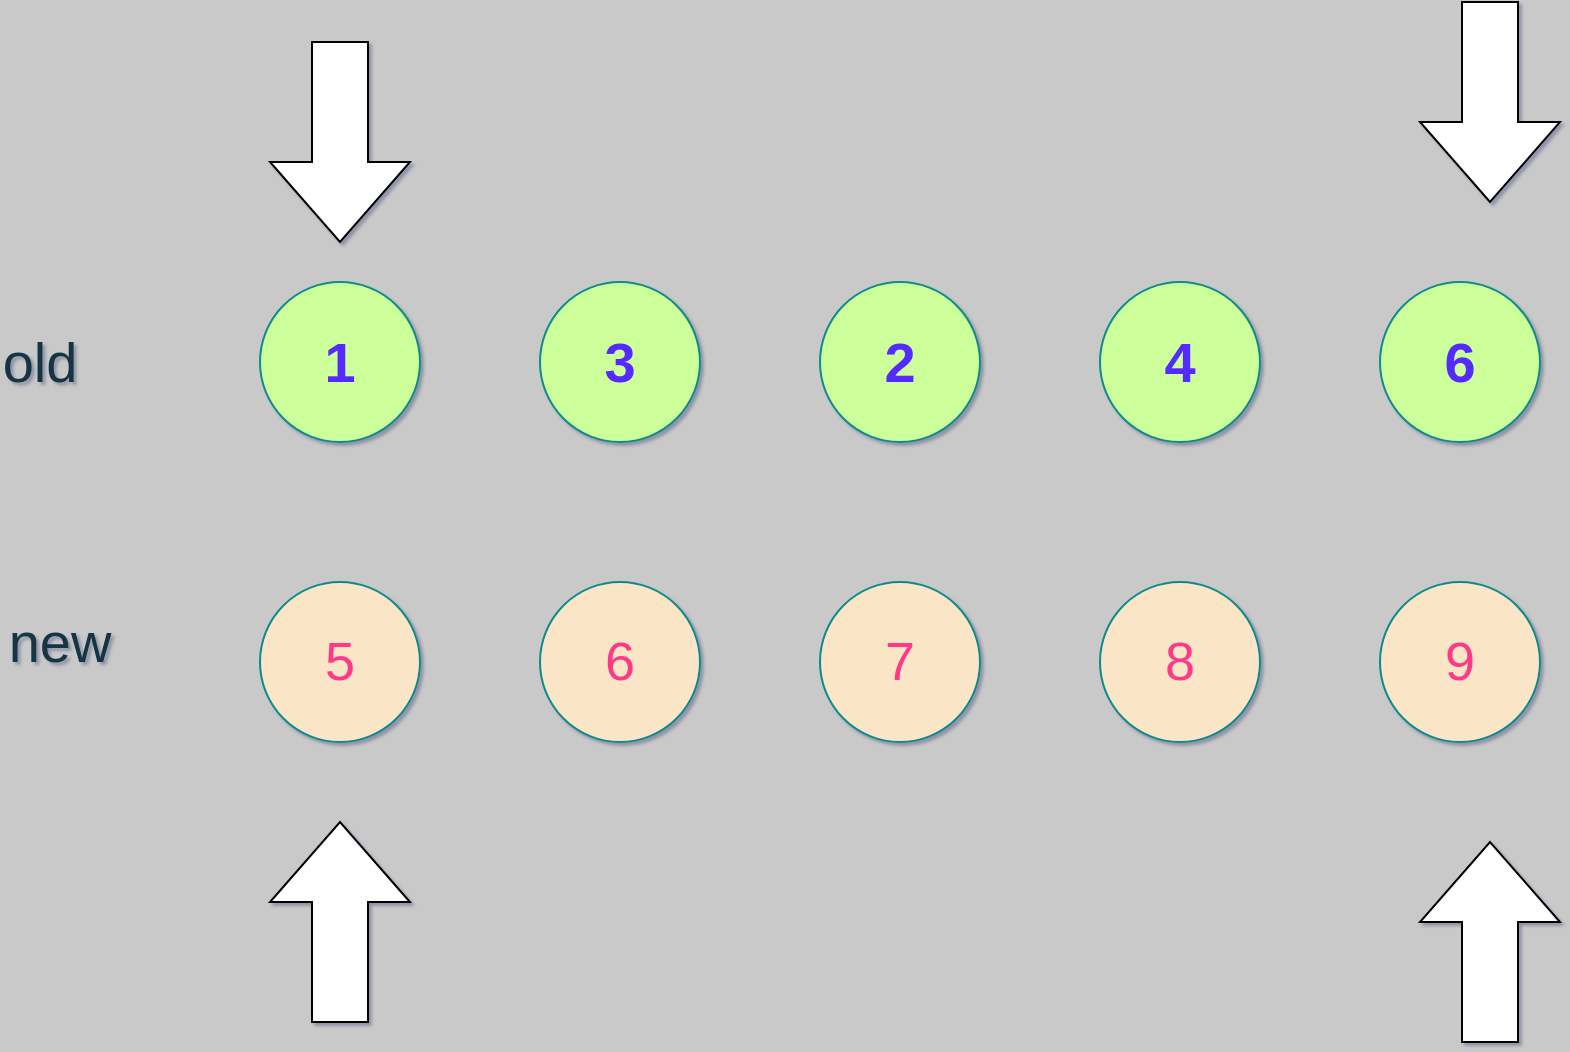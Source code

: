 <mxfile version="14.2.4" type="embed" pages="2">
    <diagram id="66qr1bRX8Vw6yU5s1GWa" name="第 1 页">
        <mxGraphModel dx="1517" dy="783" grid="1" gridSize="10" guides="1" tooltips="1" connect="1" arrows="1" fold="1" page="0" pageScale="1" pageWidth="1200" pageHeight="1600" background="#C9C9C9" math="0" shadow="1">
            <root>
                <mxCell id="0"/>
                <mxCell id="1" parent="0"/>
                <mxCell id="2" value="&lt;font style=&quot;font-size: 28px&quot; color=&quot;#5429ff&quot;&gt;&lt;b&gt;1&lt;/b&gt;&lt;/font&gt;" style="ellipse;whiteSpace=wrap;html=1;aspect=fixed;strokeColor=#0F8B8D;flipV=0;flipH=1;fontColor=#143642;fillColor=#CCFF99;" parent="1" vertex="1">
                    <mxGeometry x="260" y="240" width="80" height="80" as="geometry"/>
                </mxCell>
                <mxCell id="53" value="&lt;font color=&quot;#5429ff&quot;&gt;&lt;span style=&quot;font-size: 28px&quot;&gt;&lt;b&gt;3&lt;/b&gt;&lt;/span&gt;&lt;/font&gt;" style="ellipse;whiteSpace=wrap;html=1;aspect=fixed;strokeColor=#0F8B8D;flipV=0;flipH=1;fontColor=#143642;fillColor=#CCFF99;" parent="1" vertex="1">
                    <mxGeometry x="400" y="240" width="80" height="80" as="geometry"/>
                </mxCell>
                <mxCell id="54" value="&lt;font color=&quot;#5429ff&quot;&gt;&lt;span style=&quot;font-size: 28px&quot;&gt;&lt;b&gt;6&lt;/b&gt;&lt;/span&gt;&lt;/font&gt;" style="ellipse;whiteSpace=wrap;html=1;aspect=fixed;strokeColor=#0F8B8D;flipV=0;flipH=1;fontColor=#143642;fillColor=#CCFF99;" parent="1" vertex="1">
                    <mxGeometry x="820" y="240" width="80" height="80" as="geometry"/>
                </mxCell>
                <mxCell id="55" value="&lt;b style=&quot;color: rgb(84 , 41 , 255) ; font-size: 28px&quot;&gt;4&lt;/b&gt;" style="ellipse;whiteSpace=wrap;html=1;aspect=fixed;strokeColor=#0F8B8D;flipV=0;flipH=1;fontColor=#143642;fillColor=#CCFF99;" parent="1" vertex="1">
                    <mxGeometry x="680" y="240" width="80" height="80" as="geometry"/>
                </mxCell>
                <mxCell id="56" value="&lt;b style=&quot;color: rgb(84 , 41 , 255) ; font-size: 28px&quot;&gt;2&lt;/b&gt;" style="ellipse;whiteSpace=wrap;html=1;aspect=fixed;strokeColor=#0F8B8D;flipV=0;flipH=1;fontColor=#143642;fillColor=#CCFF99;" parent="1" vertex="1">
                    <mxGeometry x="540" y="240" width="80" height="80" as="geometry"/>
                </mxCell>
                <mxCell id="57" value="&lt;font style=&quot;font-size: 27px&quot; color=&quot;#ff3888&quot;&gt;5&lt;/font&gt;" style="ellipse;whiteSpace=wrap;html=1;aspect=fixed;fillColor=#FAE5C7;strokeColor=#0F8B8D;flipH=1;flipV=0;fontColor=#143642;" parent="1" vertex="1">
                    <mxGeometry x="260" y="390" width="80" height="80" as="geometry"/>
                </mxCell>
                <mxCell id="58" value="&lt;span style=&quot;color: rgb(255 , 56 , 136) ; font-size: 27px&quot;&gt;6&lt;/span&gt;" style="ellipse;whiteSpace=wrap;html=1;aspect=fixed;fillColor=#FAE5C7;strokeColor=#0F8B8D;flipH=1;flipV=0;fontColor=#143642;" parent="1" vertex="1">
                    <mxGeometry x="400" y="390" width="80" height="80" as="geometry"/>
                </mxCell>
                <mxCell id="59" value="&lt;span style=&quot;color: rgb(255 , 56 , 136) ; font-size: 27px&quot;&gt;9&lt;/span&gt;" style="ellipse;whiteSpace=wrap;html=1;aspect=fixed;fillColor=#FAE5C7;strokeColor=#0F8B8D;flipH=1;flipV=0;fontColor=#143642;" parent="1" vertex="1">
                    <mxGeometry x="820" y="390" width="80" height="80" as="geometry"/>
                </mxCell>
                <mxCell id="60" value="&lt;span style=&quot;color: rgb(255 , 56 , 136) ; font-size: 27px&quot;&gt;8&lt;/span&gt;" style="ellipse;whiteSpace=wrap;html=1;aspect=fixed;fillColor=#FAE5C7;strokeColor=#0F8B8D;flipH=1;flipV=0;fontColor=#143642;" parent="1" vertex="1">
                    <mxGeometry x="680" y="390" width="80" height="80" as="geometry"/>
                </mxCell>
                <mxCell id="61" value="&lt;span style=&quot;color: rgb(255 , 56 , 136) ; font-size: 27px&quot;&gt;7&lt;/span&gt;" style="ellipse;whiteSpace=wrap;html=1;aspect=fixed;fillColor=#FAE5C7;strokeColor=#0F8B8D;flipH=1;flipV=0;fontColor=#143642;" parent="1" vertex="1">
                    <mxGeometry x="540" y="390" width="80" height="80" as="geometry"/>
                </mxCell>
                <mxCell id="64" value="&lt;font style=&quot;font-size: 28px&quot;&gt;old&lt;/font&gt;" style="text;html=1;strokeColor=none;fillColor=none;align=center;verticalAlign=middle;whiteSpace=wrap;flipV=0;flipH=1;fontColor=#143642;" parent="1" vertex="1">
                    <mxGeometry x="130" y="270" width="40" height="20" as="geometry"/>
                </mxCell>
                <mxCell id="65" value="&lt;font style=&quot;font-size: 28px&quot;&gt;new&lt;/font&gt;" style="text;html=1;strokeColor=none;fillColor=none;align=center;verticalAlign=middle;whiteSpace=wrap;flipV=0;flipH=1;fontColor=#143642;" parent="1" vertex="1">
                    <mxGeometry x="140" y="410" width="40" height="20" as="geometry"/>
                </mxCell>
                <mxCell id="X_SLl99_BxDed86gnGDP-66" value="" style="html=1;shadow=0;dashed=0;align=center;verticalAlign=middle;shape=mxgraph.arrows2.arrow;dy=0.6;dx=40;direction=south;notch=0;" vertex="1" parent="1">
                    <mxGeometry x="840" y="100" width="70" height="100" as="geometry"/>
                </mxCell>
                <mxCell id="X_SLl99_BxDed86gnGDP-67" value="" style="html=1;shadow=0;dashed=0;align=center;verticalAlign=middle;shape=mxgraph.arrows2.arrow;dy=0.6;dx=40;direction=south;notch=0;" vertex="1" parent="1">
                    <mxGeometry x="265" y="120" width="70" height="100" as="geometry"/>
                </mxCell>
                <mxCell id="X_SLl99_BxDed86gnGDP-68" value="" style="html=1;shadow=0;dashed=0;align=center;verticalAlign=middle;shape=mxgraph.arrows2.arrow;dy=0.6;dx=40;direction=north;notch=0;" vertex="1" parent="1">
                    <mxGeometry x="265" y="510" width="70" height="100" as="geometry"/>
                </mxCell>
                <mxCell id="X_SLl99_BxDed86gnGDP-70" style="edgeStyle=orthogonalEdgeStyle;rounded=0;orthogonalLoop=1;jettySize=auto;html=1;exitX=0;exitY=0;exitDx=60;exitDy=49;exitPerimeter=0;" edge="1" parent="1" source="X_SLl99_BxDed86gnGDP-69">
                    <mxGeometry relative="1" as="geometry">
                        <mxPoint x="870" y="530" as="targetPoint"/>
                    </mxGeometry>
                </mxCell>
                <mxCell id="X_SLl99_BxDed86gnGDP-69" value="" style="html=1;shadow=0;dashed=0;align=center;verticalAlign=middle;shape=mxgraph.arrows2.arrow;dy=0.6;dx=40;direction=north;notch=0;" vertex="1" parent="1">
                    <mxGeometry x="840" y="520" width="70" height="100" as="geometry"/>
                </mxCell>
            </root>
        </mxGraphModel>
    </diagram>
    <diagram id="vbd4kHWWCmNGVaxaWcIY" name="第 2 页">
        <mxGraphModel dx="1300" dy="671" grid="1" gridSize="10" guides="1" tooltips="1" connect="1" arrows="1" fold="1" page="1" pageScale="1" pageWidth="1200" pageHeight="1600" background="#ffffff" math="0" shadow="0">
            <root>
                <mxCell id="nko29UB1hgzORwbvfG1u-0"/>
                <mxCell id="nko29UB1hgzORwbvfG1u-1" parent="nko29UB1hgzORwbvfG1u-0"/>
                <mxCell id="nko29UB1hgzORwbvfG1u-2" value="&lt;font style=&quot;font-size: 28px&quot; color=&quot;#5429ff&quot;&gt;&lt;b&gt;1&lt;/b&gt;&lt;/font&gt;" style="ellipse;whiteSpace=wrap;html=1;aspect=fixed;strokeColor=#0F8B8D;flipV=0;flipH=1;fontColor=#143642;fillColor=#CCFF99;" parent="nko29UB1hgzORwbvfG1u-1" vertex="1">
                    <mxGeometry x="260" y="240" width="80" height="80" as="geometry"/>
                </mxCell>
                <mxCell id="nko29UB1hgzORwbvfG1u-3" value="&lt;font color=&quot;#5429ff&quot;&gt;&lt;span style=&quot;font-size: 28px&quot;&gt;&lt;b&gt;3&lt;/b&gt;&lt;/span&gt;&lt;/font&gt;" style="ellipse;whiteSpace=wrap;html=1;aspect=fixed;strokeColor=#0F8B8D;flipV=0;flipH=1;fontColor=#143642;fillColor=#CCFF99;" parent="nko29UB1hgzORwbvfG1u-1" vertex="1">
                    <mxGeometry x="400" y="240" width="80" height="80" as="geometry"/>
                </mxCell>
                <mxCell id="nko29UB1hgzORwbvfG1u-4" value="&lt;font color=&quot;#5429ff&quot;&gt;&lt;span style=&quot;font-size: 28px&quot;&gt;&lt;b&gt;6&lt;/b&gt;&lt;/span&gt;&lt;/font&gt;" style="ellipse;whiteSpace=wrap;html=1;aspect=fixed;strokeColor=#0F8B8D;flipV=0;flipH=1;fontColor=#143642;fillColor=#CCFF99;" parent="nko29UB1hgzORwbvfG1u-1" vertex="1">
                    <mxGeometry x="820" y="240" width="80" height="80" as="geometry"/>
                </mxCell>
                <mxCell id="nko29UB1hgzORwbvfG1u-5" value="&lt;b style=&quot;color: rgb(84 , 41 , 255) ; font-size: 28px&quot;&gt;4&lt;/b&gt;" style="ellipse;whiteSpace=wrap;html=1;aspect=fixed;strokeColor=#0F8B8D;flipV=0;flipH=1;fontColor=#143642;fillColor=#CCFF99;" parent="nko29UB1hgzORwbvfG1u-1" vertex="1">
                    <mxGeometry x="680" y="240" width="80" height="80" as="geometry"/>
                </mxCell>
                <mxCell id="nko29UB1hgzORwbvfG1u-6" value="&lt;b style=&quot;color: rgb(84 , 41 , 255) ; font-size: 28px&quot;&gt;2&lt;/b&gt;" style="ellipse;whiteSpace=wrap;html=1;aspect=fixed;strokeColor=#0F8B8D;flipV=0;flipH=1;fontColor=#143642;fillColor=#CCFF99;" parent="nko29UB1hgzORwbvfG1u-1" vertex="1">
                    <mxGeometry x="540" y="240" width="80" height="80" as="geometry"/>
                </mxCell>
                <mxCell id="nko29UB1hgzORwbvfG1u-7" value="&lt;font style=&quot;font-size: 27px&quot; color=&quot;#ff3888&quot;&gt;5&lt;/font&gt;" style="ellipse;whiteSpace=wrap;html=1;aspect=fixed;fillColor=#FAE5C7;strokeColor=#0F8B8D;flipH=1;flipV=0;fontColor=#143642;" parent="nko29UB1hgzORwbvfG1u-1" vertex="1">
                    <mxGeometry x="260" y="390" width="80" height="80" as="geometry"/>
                </mxCell>
                <mxCell id="nko29UB1hgzORwbvfG1u-8" value="&lt;span style=&quot;color: rgb(255 , 56 , 136) ; font-size: 27px&quot;&gt;6&lt;/span&gt;" style="ellipse;whiteSpace=wrap;html=1;aspect=fixed;fillColor=#FAE5C7;strokeColor=#0F8B8D;flipH=1;flipV=0;fontColor=#143642;" parent="nko29UB1hgzORwbvfG1u-1" vertex="1">
                    <mxGeometry x="400" y="390" width="80" height="80" as="geometry"/>
                </mxCell>
                <mxCell id="nko29UB1hgzORwbvfG1u-9" value="&lt;span style=&quot;color: rgb(255 , 56 , 136) ; font-size: 27px&quot;&gt;9&lt;/span&gt;" style="ellipse;whiteSpace=wrap;html=1;aspect=fixed;fillColor=#FAE5C7;strokeColor=#0F8B8D;flipH=1;flipV=0;fontColor=#143642;" parent="nko29UB1hgzORwbvfG1u-1" vertex="1">
                    <mxGeometry x="820" y="390" width="80" height="80" as="geometry"/>
                </mxCell>
                <mxCell id="nko29UB1hgzORwbvfG1u-10" value="&lt;span style=&quot;color: rgb(255 , 56 , 136) ; font-size: 27px&quot;&gt;8&lt;/span&gt;" style="ellipse;whiteSpace=wrap;html=1;aspect=fixed;fillColor=#FAE5C7;strokeColor=#0F8B8D;flipH=1;flipV=0;fontColor=#143642;" parent="nko29UB1hgzORwbvfG1u-1" vertex="1">
                    <mxGeometry x="680" y="390" width="80" height="80" as="geometry"/>
                </mxCell>
                <mxCell id="nko29UB1hgzORwbvfG1u-11" value="&lt;span style=&quot;color: rgb(255 , 56 , 136) ; font-size: 27px&quot;&gt;7&lt;/span&gt;" style="ellipse;whiteSpace=wrap;html=1;aspect=fixed;fillColor=#FAE5C7;strokeColor=#0F8B8D;flipH=1;flipV=0;fontColor=#143642;" parent="nko29UB1hgzORwbvfG1u-1" vertex="1">
                    <mxGeometry x="540" y="390" width="80" height="80" as="geometry"/>
                </mxCell>
                <mxCell id="nko29UB1hgzORwbvfG1u-12" value="&lt;font style=&quot;font-size: 28px&quot;&gt;old&lt;/font&gt;" style="text;html=1;strokeColor=none;fillColor=none;align=center;verticalAlign=middle;whiteSpace=wrap;flipV=0;flipH=1;fontColor=#143642;" parent="nko29UB1hgzORwbvfG1u-1" vertex="1">
                    <mxGeometry x="130" y="270" width="40" height="20" as="geometry"/>
                </mxCell>
                <mxCell id="nko29UB1hgzORwbvfG1u-13" value="&lt;font style=&quot;font-size: 28px&quot;&gt;new&lt;/font&gt;" style="text;html=1;strokeColor=none;fillColor=none;align=center;verticalAlign=middle;whiteSpace=wrap;flipV=0;flipH=1;fontColor=#143642;" parent="nko29UB1hgzORwbvfG1u-1" vertex="1">
                    <mxGeometry x="140" y="410" width="40" height="20" as="geometry"/>
                </mxCell>
            </root>
        </mxGraphModel>
    </diagram>
</mxfile>